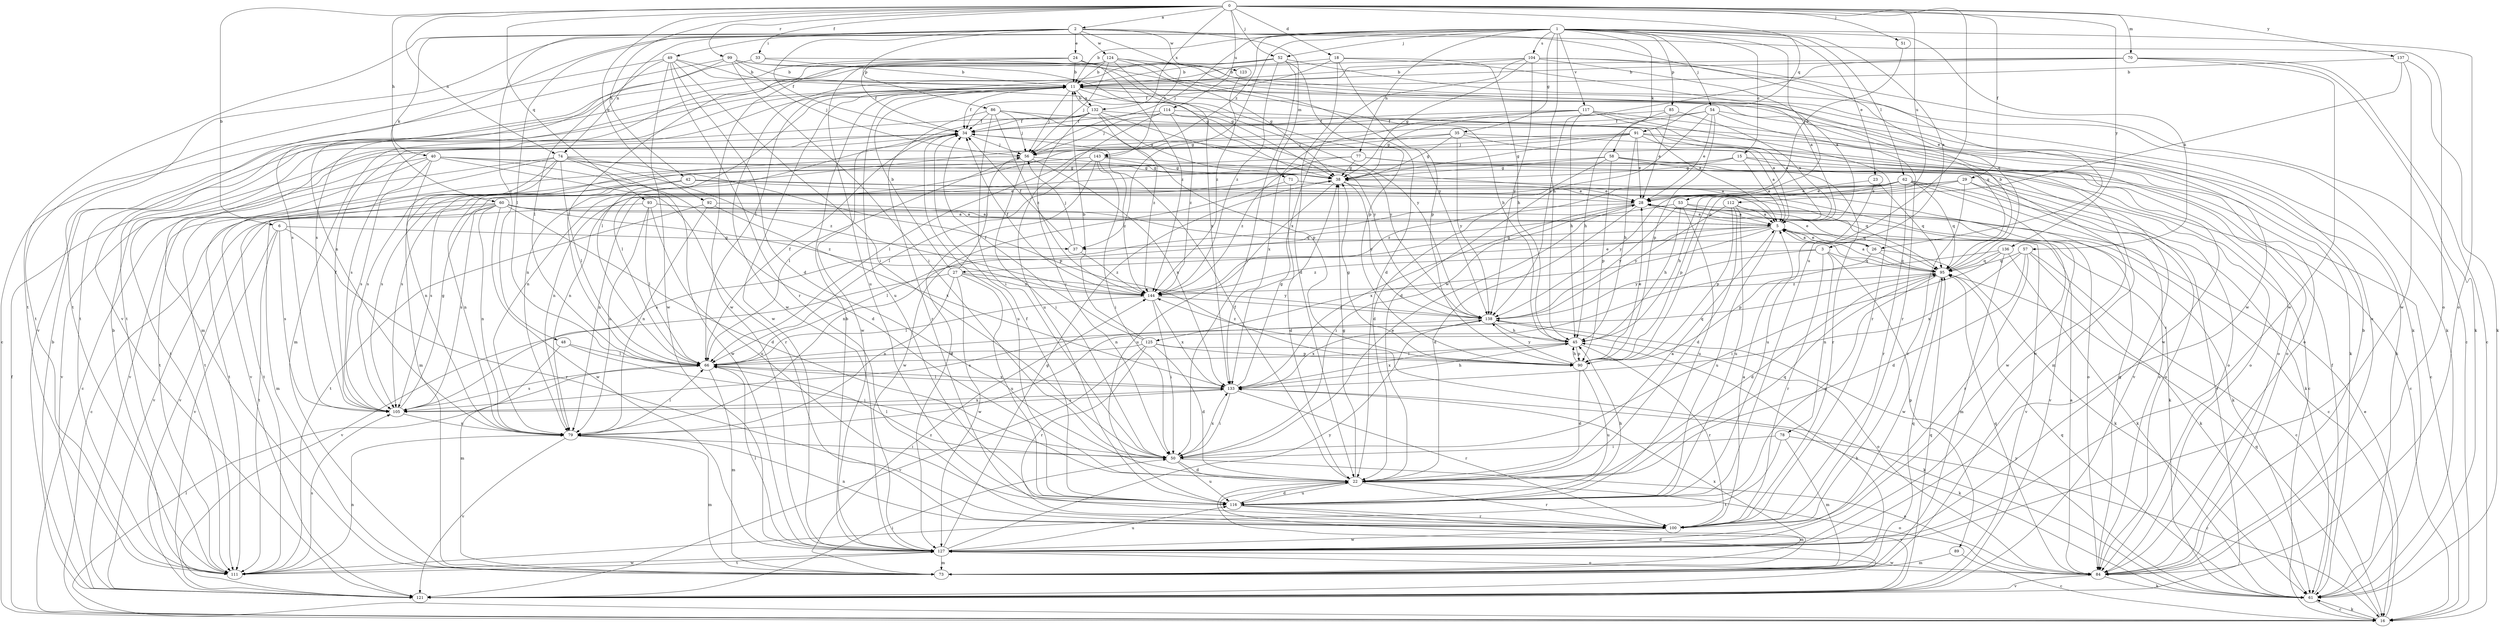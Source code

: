 strict digraph  {
0;
1;
2;
3;
5;
6;
11;
15;
16;
18;
22;
23;
24;
26;
27;
28;
29;
33;
34;
35;
37;
38;
40;
42;
45;
48;
49;
50;
51;
52;
53;
54;
56;
57;
58;
60;
61;
62;
66;
70;
71;
73;
74;
77;
78;
79;
84;
85;
86;
89;
90;
91;
92;
93;
95;
99;
100;
104;
105;
111;
112;
114;
116;
117;
121;
123;
124;
125;
127;
132;
133;
136;
137;
138;
143;
144;
0 -> 2  [label=a];
0 -> 6  [label=b];
0 -> 18  [label=d];
0 -> 29  [label=f];
0 -> 33  [label=f];
0 -> 40  [label=h];
0 -> 42  [label=h];
0 -> 51  [label=j];
0 -> 52  [label=j];
0 -> 70  [label=m];
0 -> 74  [label=n];
0 -> 91  [label=q];
0 -> 92  [label=q];
0 -> 93  [label=q];
0 -> 99  [label=r];
0 -> 112  [label=u];
0 -> 114  [label=u];
0 -> 116  [label=u];
0 -> 132  [label=x];
0 -> 136  [label=y];
0 -> 137  [label=y];
1 -> 3  [label=a];
1 -> 11  [label=b];
1 -> 15  [label=c];
1 -> 23  [label=e];
1 -> 35  [label=g];
1 -> 37  [label=g];
1 -> 45  [label=h];
1 -> 52  [label=j];
1 -> 53  [label=j];
1 -> 54  [label=j];
1 -> 56  [label=j];
1 -> 57  [label=k];
1 -> 58  [label=k];
1 -> 62  [label=l];
1 -> 74  [label=n];
1 -> 77  [label=n];
1 -> 84  [label=o];
1 -> 85  [label=p];
1 -> 104  [label=s];
1 -> 111  [label=t];
1 -> 117  [label=v];
1 -> 121  [label=v];
1 -> 143  [label=z];
2 -> 24  [label=e];
2 -> 26  [label=e];
2 -> 34  [label=f];
2 -> 48  [label=i];
2 -> 49  [label=i];
2 -> 60  [label=k];
2 -> 66  [label=l];
2 -> 71  [label=m];
2 -> 84  [label=o];
2 -> 86  [label=p];
2 -> 111  [label=t];
2 -> 123  [label=w];
2 -> 124  [label=w];
2 -> 143  [label=z];
3 -> 78  [label=n];
3 -> 89  [label=p];
3 -> 95  [label=q];
3 -> 100  [label=r];
3 -> 138  [label=y];
3 -> 144  [label=z];
5 -> 26  [label=e];
5 -> 27  [label=e];
5 -> 37  [label=g];
5 -> 66  [label=l];
5 -> 116  [label=u];
5 -> 121  [label=v];
5 -> 125  [label=w];
6 -> 37  [label=g];
6 -> 100  [label=r];
6 -> 105  [label=s];
6 -> 111  [label=t];
6 -> 121  [label=v];
11 -> 34  [label=f];
11 -> 56  [label=j];
11 -> 66  [label=l];
11 -> 73  [label=m];
11 -> 95  [label=q];
11 -> 116  [label=u];
11 -> 127  [label=w];
11 -> 132  [label=x];
11 -> 138  [label=y];
15 -> 5  [label=a];
15 -> 16  [label=c];
15 -> 38  [label=g];
15 -> 73  [label=m];
15 -> 79  [label=n];
15 -> 121  [label=v];
16 -> 28  [label=e];
16 -> 34  [label=f];
16 -> 61  [label=k];
16 -> 66  [label=l];
16 -> 95  [label=q];
18 -> 11  [label=b];
18 -> 22  [label=d];
18 -> 34  [label=f];
18 -> 45  [label=h];
18 -> 90  [label=p];
18 -> 95  [label=q];
22 -> 5  [label=a];
22 -> 34  [label=f];
22 -> 38  [label=g];
22 -> 84  [label=o];
22 -> 95  [label=q];
22 -> 100  [label=r];
22 -> 116  [label=u];
22 -> 121  [label=v];
23 -> 28  [label=e];
23 -> 95  [label=q];
23 -> 116  [label=u];
24 -> 11  [label=b];
24 -> 61  [label=k];
24 -> 66  [label=l];
24 -> 84  [label=o];
24 -> 111  [label=t];
24 -> 127  [label=w];
24 -> 144  [label=z];
26 -> 5  [label=a];
26 -> 28  [label=e];
26 -> 61  [label=k];
26 -> 90  [label=p];
26 -> 95  [label=q];
27 -> 11  [label=b];
27 -> 56  [label=j];
27 -> 79  [label=n];
27 -> 116  [label=u];
27 -> 121  [label=v];
27 -> 127  [label=w];
27 -> 138  [label=y];
27 -> 144  [label=z];
28 -> 5  [label=a];
28 -> 22  [label=d];
28 -> 50  [label=i];
28 -> 61  [label=k];
28 -> 105  [label=s];
28 -> 121  [label=v];
28 -> 133  [label=x];
29 -> 28  [label=e];
29 -> 84  [label=o];
29 -> 90  [label=p];
29 -> 100  [label=r];
29 -> 111  [label=t];
29 -> 121  [label=v];
33 -> 11  [label=b];
33 -> 90  [label=p];
33 -> 105  [label=s];
34 -> 56  [label=j];
34 -> 66  [label=l];
34 -> 105  [label=s];
34 -> 116  [label=u];
35 -> 16  [label=c];
35 -> 38  [label=g];
35 -> 56  [label=j];
35 -> 79  [label=n];
35 -> 84  [label=o];
35 -> 138  [label=y];
37 -> 34  [label=f];
37 -> 56  [label=j];
37 -> 144  [label=z];
38 -> 28  [label=e];
38 -> 116  [label=u];
38 -> 138  [label=y];
40 -> 22  [label=d];
40 -> 38  [label=g];
40 -> 79  [label=n];
40 -> 84  [label=o];
40 -> 100  [label=r];
40 -> 105  [label=s];
40 -> 111  [label=t];
40 -> 121  [label=v];
42 -> 28  [label=e];
42 -> 79  [label=n];
42 -> 84  [label=o];
42 -> 95  [label=q];
42 -> 105  [label=s];
42 -> 111  [label=t];
45 -> 66  [label=l];
45 -> 90  [label=p];
45 -> 100  [label=r];
45 -> 133  [label=x];
45 -> 144  [label=z];
48 -> 50  [label=i];
48 -> 66  [label=l];
48 -> 73  [label=m];
49 -> 11  [label=b];
49 -> 22  [label=d];
49 -> 38  [label=g];
49 -> 50  [label=i];
49 -> 66  [label=l];
49 -> 100  [label=r];
49 -> 111  [label=t];
49 -> 127  [label=w];
50 -> 22  [label=d];
50 -> 28  [label=e];
50 -> 66  [label=l];
50 -> 84  [label=o];
50 -> 116  [label=u];
50 -> 133  [label=x];
51 -> 28  [label=e];
52 -> 11  [label=b];
52 -> 22  [label=d];
52 -> 50  [label=i];
52 -> 61  [label=k];
52 -> 105  [label=s];
52 -> 127  [label=w];
52 -> 144  [label=z];
53 -> 5  [label=a];
53 -> 16  [label=c];
53 -> 45  [label=h];
53 -> 79  [label=n];
53 -> 116  [label=u];
53 -> 138  [label=y];
54 -> 22  [label=d];
54 -> 28  [label=e];
54 -> 34  [label=f];
54 -> 61  [label=k];
54 -> 79  [label=n];
54 -> 90  [label=p];
54 -> 100  [label=r];
56 -> 38  [label=g];
56 -> 50  [label=i];
56 -> 66  [label=l];
56 -> 105  [label=s];
56 -> 133  [label=x];
57 -> 16  [label=c];
57 -> 22  [label=d];
57 -> 61  [label=k];
57 -> 95  [label=q];
57 -> 100  [label=r];
57 -> 133  [label=x];
58 -> 16  [label=c];
58 -> 22  [label=d];
58 -> 38  [label=g];
58 -> 79  [label=n];
58 -> 90  [label=p];
58 -> 100  [label=r];
58 -> 121  [label=v];
60 -> 5  [label=a];
60 -> 16  [label=c];
60 -> 22  [label=d];
60 -> 73  [label=m];
60 -> 79  [label=n];
60 -> 95  [label=q];
60 -> 105  [label=s];
60 -> 121  [label=v];
60 -> 127  [label=w];
60 -> 144  [label=z];
61 -> 16  [label=c];
61 -> 34  [label=f];
61 -> 95  [label=q];
61 -> 138  [label=y];
62 -> 28  [label=e];
62 -> 45  [label=h];
62 -> 61  [label=k];
62 -> 79  [label=n];
62 -> 84  [label=o];
62 -> 95  [label=q];
62 -> 100  [label=r];
62 -> 127  [label=w];
62 -> 138  [label=y];
62 -> 144  [label=z];
66 -> 34  [label=f];
66 -> 73  [label=m];
66 -> 95  [label=q];
66 -> 105  [label=s];
66 -> 133  [label=x];
70 -> 11  [label=b];
70 -> 16  [label=c];
70 -> 61  [label=k];
70 -> 111  [label=t];
70 -> 127  [label=w];
70 -> 138  [label=y];
71 -> 22  [label=d];
71 -> 28  [label=e];
71 -> 127  [label=w];
73 -> 45  [label=h];
73 -> 95  [label=q];
73 -> 133  [label=x];
73 -> 144  [label=z];
74 -> 16  [label=c];
74 -> 38  [label=g];
74 -> 66  [label=l];
74 -> 73  [label=m];
74 -> 90  [label=p];
74 -> 105  [label=s];
74 -> 111  [label=t];
74 -> 127  [label=w];
74 -> 144  [label=z];
77 -> 38  [label=g];
77 -> 84  [label=o];
77 -> 105  [label=s];
77 -> 127  [label=w];
77 -> 144  [label=z];
78 -> 16  [label=c];
78 -> 50  [label=i];
78 -> 73  [label=m];
78 -> 111  [label=t];
79 -> 50  [label=i];
79 -> 66  [label=l];
79 -> 73  [label=m];
79 -> 121  [label=v];
84 -> 5  [label=a];
84 -> 11  [label=b];
84 -> 38  [label=g];
84 -> 61  [label=k];
84 -> 95  [label=q];
84 -> 121  [label=v];
84 -> 127  [label=w];
85 -> 5  [label=a];
85 -> 28  [label=e];
85 -> 34  [label=f];
85 -> 45  [label=h];
86 -> 5  [label=a];
86 -> 34  [label=f];
86 -> 50  [label=i];
86 -> 56  [label=j];
86 -> 90  [label=p];
86 -> 100  [label=r];
86 -> 144  [label=z];
89 -> 16  [label=c];
89 -> 73  [label=m];
90 -> 22  [label=d];
90 -> 28  [label=e];
90 -> 38  [label=g];
90 -> 45  [label=h];
90 -> 116  [label=u];
90 -> 138  [label=y];
91 -> 5  [label=a];
91 -> 28  [label=e];
91 -> 38  [label=g];
91 -> 45  [label=h];
91 -> 56  [label=j];
91 -> 66  [label=l];
91 -> 84  [label=o];
91 -> 111  [label=t];
91 -> 127  [label=w];
92 -> 5  [label=a];
92 -> 79  [label=n];
92 -> 111  [label=t];
92 -> 133  [label=x];
93 -> 5  [label=a];
93 -> 61  [label=k];
93 -> 66  [label=l];
93 -> 79  [label=n];
93 -> 116  [label=u];
93 -> 121  [label=v];
95 -> 5  [label=a];
95 -> 11  [label=b];
95 -> 22  [label=d];
95 -> 116  [label=u];
95 -> 127  [label=w];
95 -> 144  [label=z];
99 -> 11  [label=b];
99 -> 16  [label=c];
99 -> 38  [label=g];
99 -> 45  [label=h];
99 -> 50  [label=i];
99 -> 56  [label=j];
99 -> 79  [label=n];
100 -> 5  [label=a];
100 -> 79  [label=n];
100 -> 127  [label=w];
104 -> 5  [label=a];
104 -> 11  [label=b];
104 -> 16  [label=c];
104 -> 38  [label=g];
104 -> 66  [label=l];
104 -> 127  [label=w];
104 -> 133  [label=x];
104 -> 138  [label=y];
105 -> 34  [label=f];
105 -> 38  [label=g];
105 -> 79  [label=n];
105 -> 133  [label=x];
111 -> 11  [label=b];
111 -> 79  [label=n];
111 -> 105  [label=s];
111 -> 127  [label=w];
112 -> 5  [label=a];
112 -> 22  [label=d];
112 -> 90  [label=p];
112 -> 95  [label=q];
112 -> 116  [label=u];
112 -> 138  [label=y];
114 -> 5  [label=a];
114 -> 34  [label=f];
114 -> 56  [label=j];
114 -> 116  [label=u];
114 -> 138  [label=y];
114 -> 144  [label=z];
116 -> 22  [label=d];
116 -> 34  [label=f];
116 -> 45  [label=h];
116 -> 73  [label=m];
116 -> 100  [label=r];
117 -> 5  [label=a];
117 -> 34  [label=f];
117 -> 38  [label=g];
117 -> 45  [label=h];
117 -> 61  [label=k];
117 -> 100  [label=r];
117 -> 133  [label=x];
121 -> 11  [label=b];
121 -> 22  [label=d];
121 -> 50  [label=i];
121 -> 95  [label=q];
123 -> 144  [label=z];
124 -> 5  [label=a];
124 -> 11  [label=b];
124 -> 34  [label=f];
124 -> 38  [label=g];
124 -> 56  [label=j];
124 -> 116  [label=u];
124 -> 121  [label=v];
124 -> 133  [label=x];
124 -> 138  [label=y];
125 -> 11  [label=b];
125 -> 22  [label=d];
125 -> 34  [label=f];
125 -> 61  [label=k];
125 -> 66  [label=l];
125 -> 90  [label=p];
125 -> 100  [label=r];
125 -> 121  [label=v];
127 -> 11  [label=b];
127 -> 38  [label=g];
127 -> 66  [label=l];
127 -> 73  [label=m];
127 -> 84  [label=o];
127 -> 111  [label=t];
127 -> 116  [label=u];
127 -> 138  [label=y];
132 -> 11  [label=b];
132 -> 34  [label=f];
132 -> 38  [label=g];
132 -> 50  [label=i];
132 -> 73  [label=m];
132 -> 84  [label=o];
132 -> 127  [label=w];
132 -> 138  [label=y];
132 -> 144  [label=z];
133 -> 38  [label=g];
133 -> 45  [label=h];
133 -> 50  [label=i];
133 -> 61  [label=k];
133 -> 66  [label=l];
133 -> 100  [label=r];
133 -> 105  [label=s];
136 -> 50  [label=i];
136 -> 61  [label=k];
136 -> 73  [label=m];
136 -> 79  [label=n];
136 -> 95  [label=q];
137 -> 11  [label=b];
137 -> 61  [label=k];
137 -> 90  [label=p];
137 -> 127  [label=w];
138 -> 45  [label=h];
138 -> 84  [label=o];
138 -> 105  [label=s];
138 -> 133  [label=x];
143 -> 5  [label=a];
143 -> 38  [label=g];
143 -> 50  [label=i];
143 -> 66  [label=l];
143 -> 121  [label=v];
143 -> 127  [label=w];
143 -> 144  [label=z];
144 -> 34  [label=f];
144 -> 50  [label=i];
144 -> 66  [label=l];
144 -> 133  [label=x];
144 -> 138  [label=y];
}
